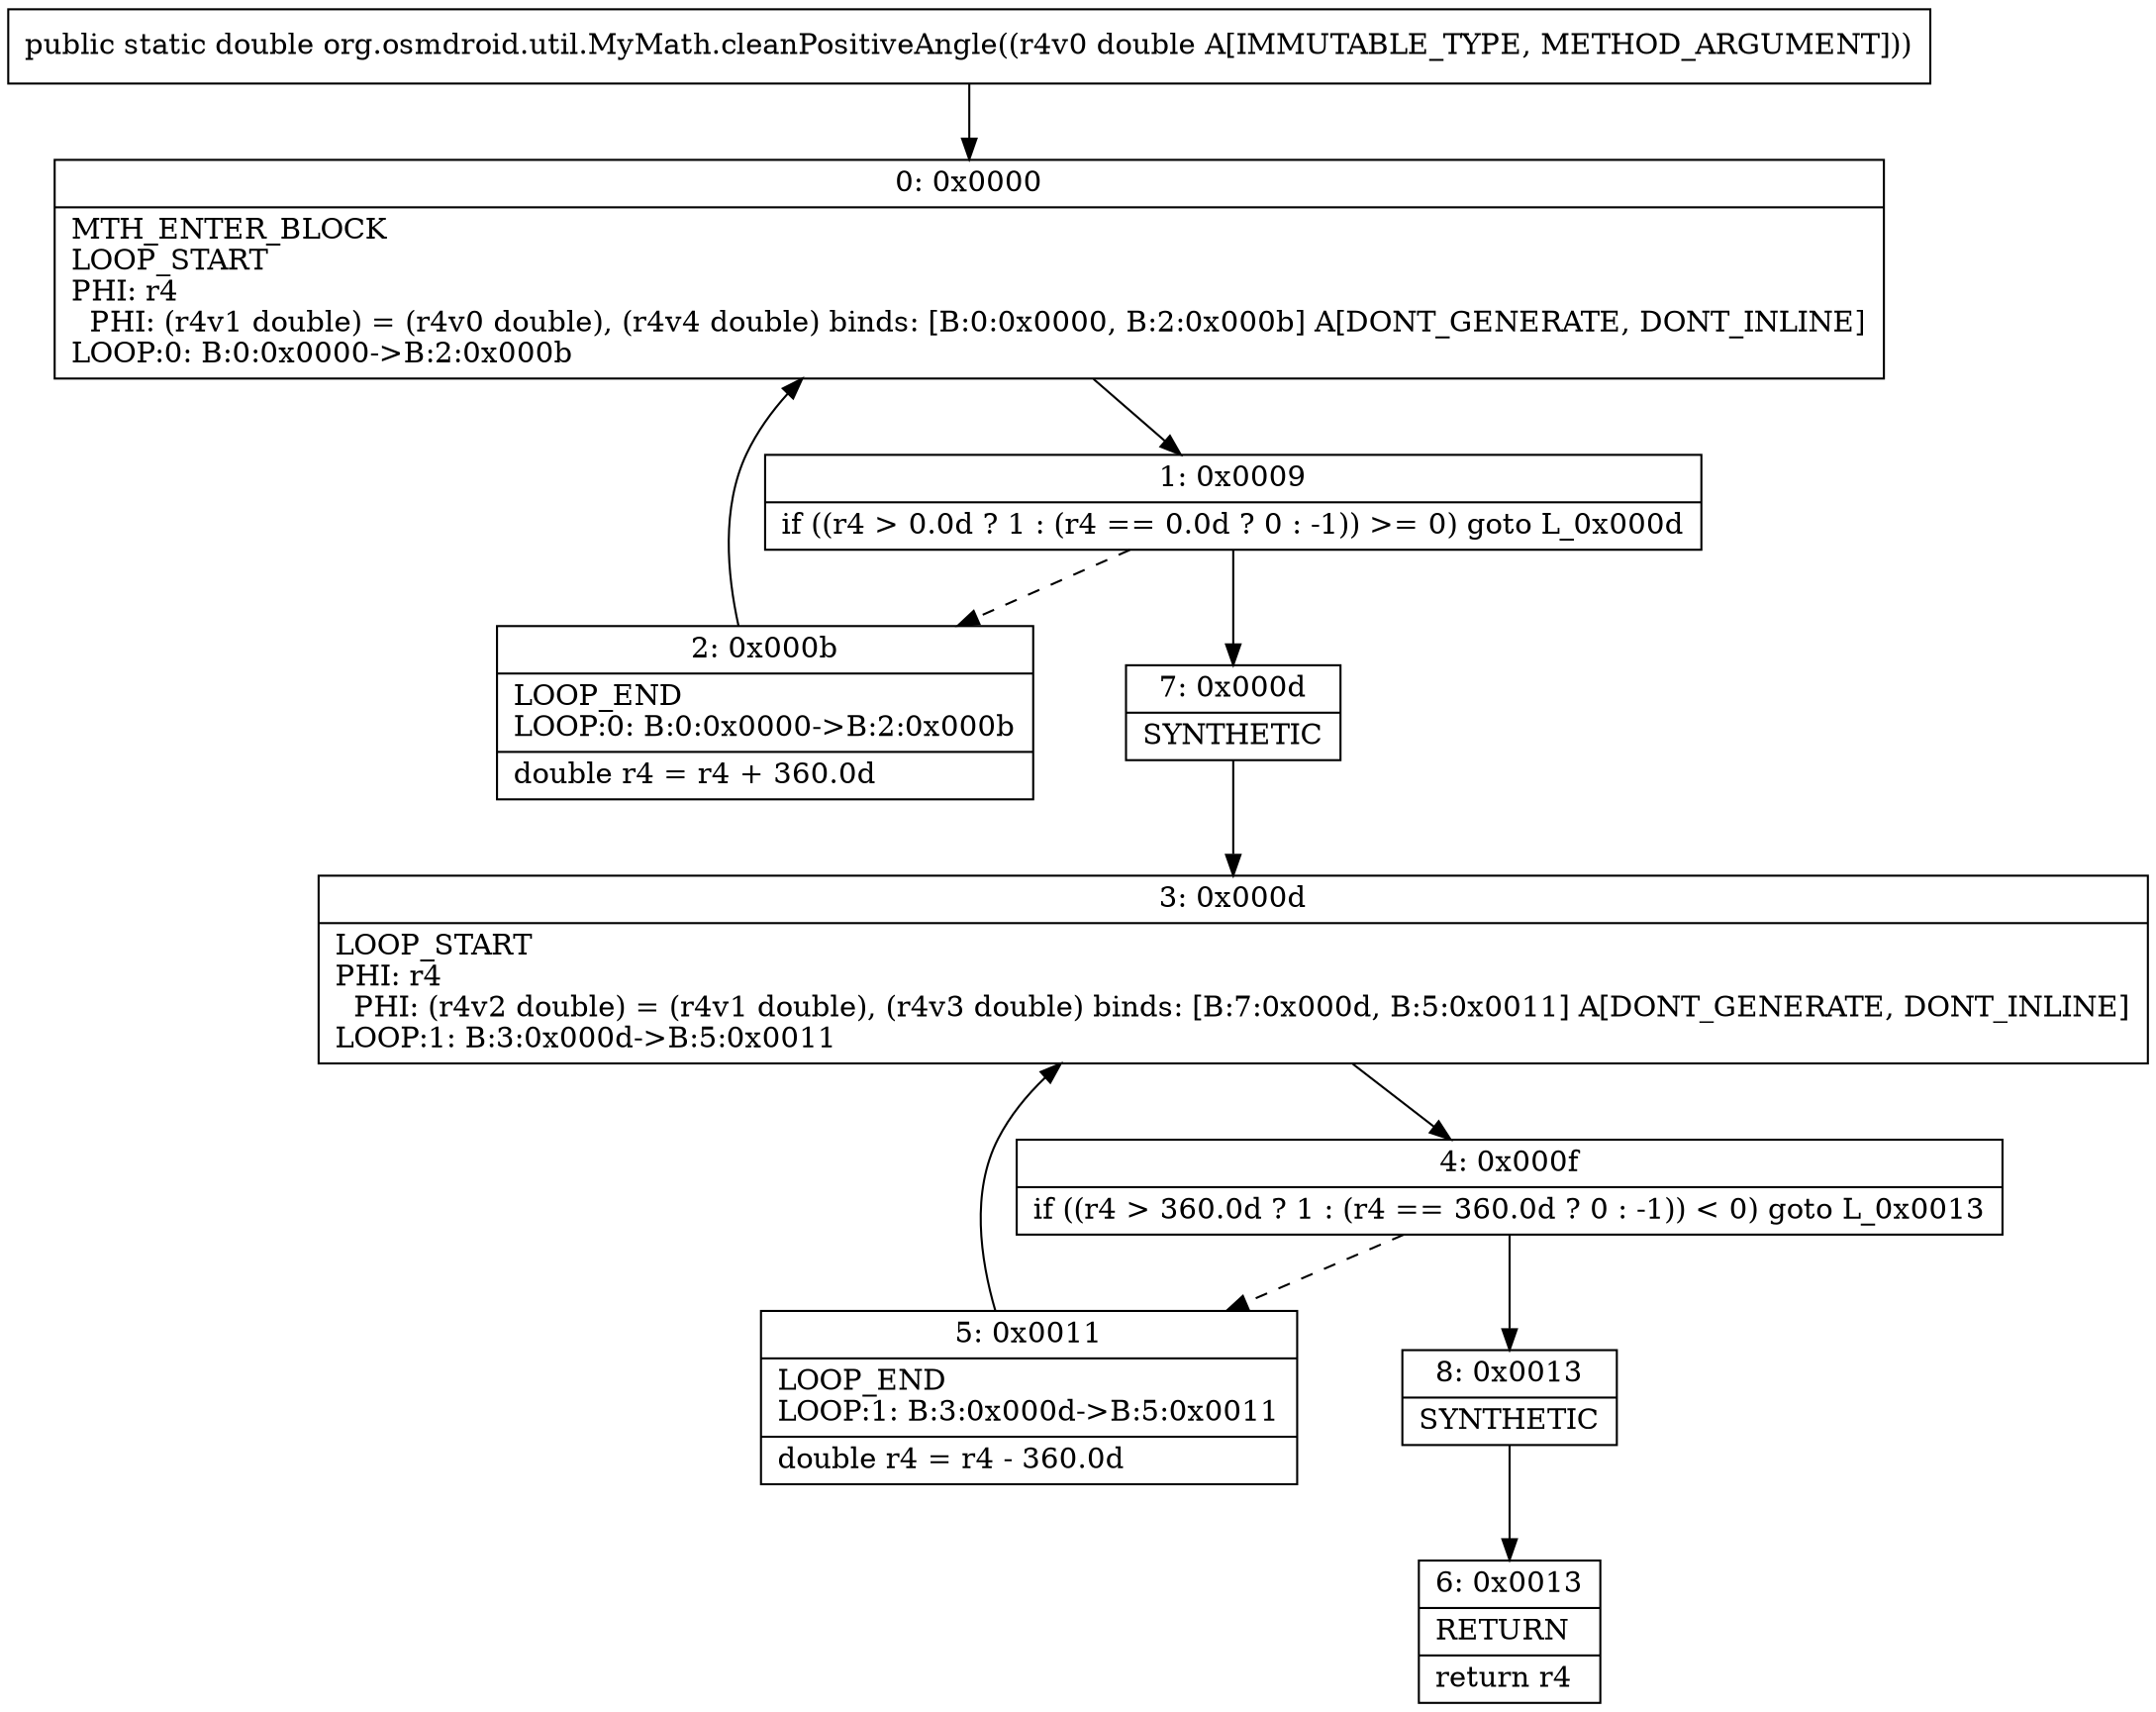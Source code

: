 digraph "CFG fororg.osmdroid.util.MyMath.cleanPositiveAngle(D)D" {
Node_0 [shape=record,label="{0\:\ 0x0000|MTH_ENTER_BLOCK\lLOOP_START\lPHI: r4 \l  PHI: (r4v1 double) = (r4v0 double), (r4v4 double) binds: [B:0:0x0000, B:2:0x000b] A[DONT_GENERATE, DONT_INLINE]\lLOOP:0: B:0:0x0000\-\>B:2:0x000b\l}"];
Node_1 [shape=record,label="{1\:\ 0x0009|if ((r4 \> 0.0d ? 1 : (r4 == 0.0d ? 0 : \-1)) \>= 0) goto L_0x000d\l}"];
Node_2 [shape=record,label="{2\:\ 0x000b|LOOP_END\lLOOP:0: B:0:0x0000\-\>B:2:0x000b\l|double r4 = r4 + 360.0d\l}"];
Node_3 [shape=record,label="{3\:\ 0x000d|LOOP_START\lPHI: r4 \l  PHI: (r4v2 double) = (r4v1 double), (r4v3 double) binds: [B:7:0x000d, B:5:0x0011] A[DONT_GENERATE, DONT_INLINE]\lLOOP:1: B:3:0x000d\-\>B:5:0x0011\l}"];
Node_4 [shape=record,label="{4\:\ 0x000f|if ((r4 \> 360.0d ? 1 : (r4 == 360.0d ? 0 : \-1)) \< 0) goto L_0x0013\l}"];
Node_5 [shape=record,label="{5\:\ 0x0011|LOOP_END\lLOOP:1: B:3:0x000d\-\>B:5:0x0011\l|double r4 = r4 \- 360.0d\l}"];
Node_6 [shape=record,label="{6\:\ 0x0013|RETURN\l|return r4\l}"];
Node_7 [shape=record,label="{7\:\ 0x000d|SYNTHETIC\l}"];
Node_8 [shape=record,label="{8\:\ 0x0013|SYNTHETIC\l}"];
MethodNode[shape=record,label="{public static double org.osmdroid.util.MyMath.cleanPositiveAngle((r4v0 double A[IMMUTABLE_TYPE, METHOD_ARGUMENT])) }"];
MethodNode -> Node_0;
Node_0 -> Node_1;
Node_1 -> Node_2[style=dashed];
Node_1 -> Node_7;
Node_2 -> Node_0;
Node_3 -> Node_4;
Node_4 -> Node_5[style=dashed];
Node_4 -> Node_8;
Node_5 -> Node_3;
Node_7 -> Node_3;
Node_8 -> Node_6;
}

